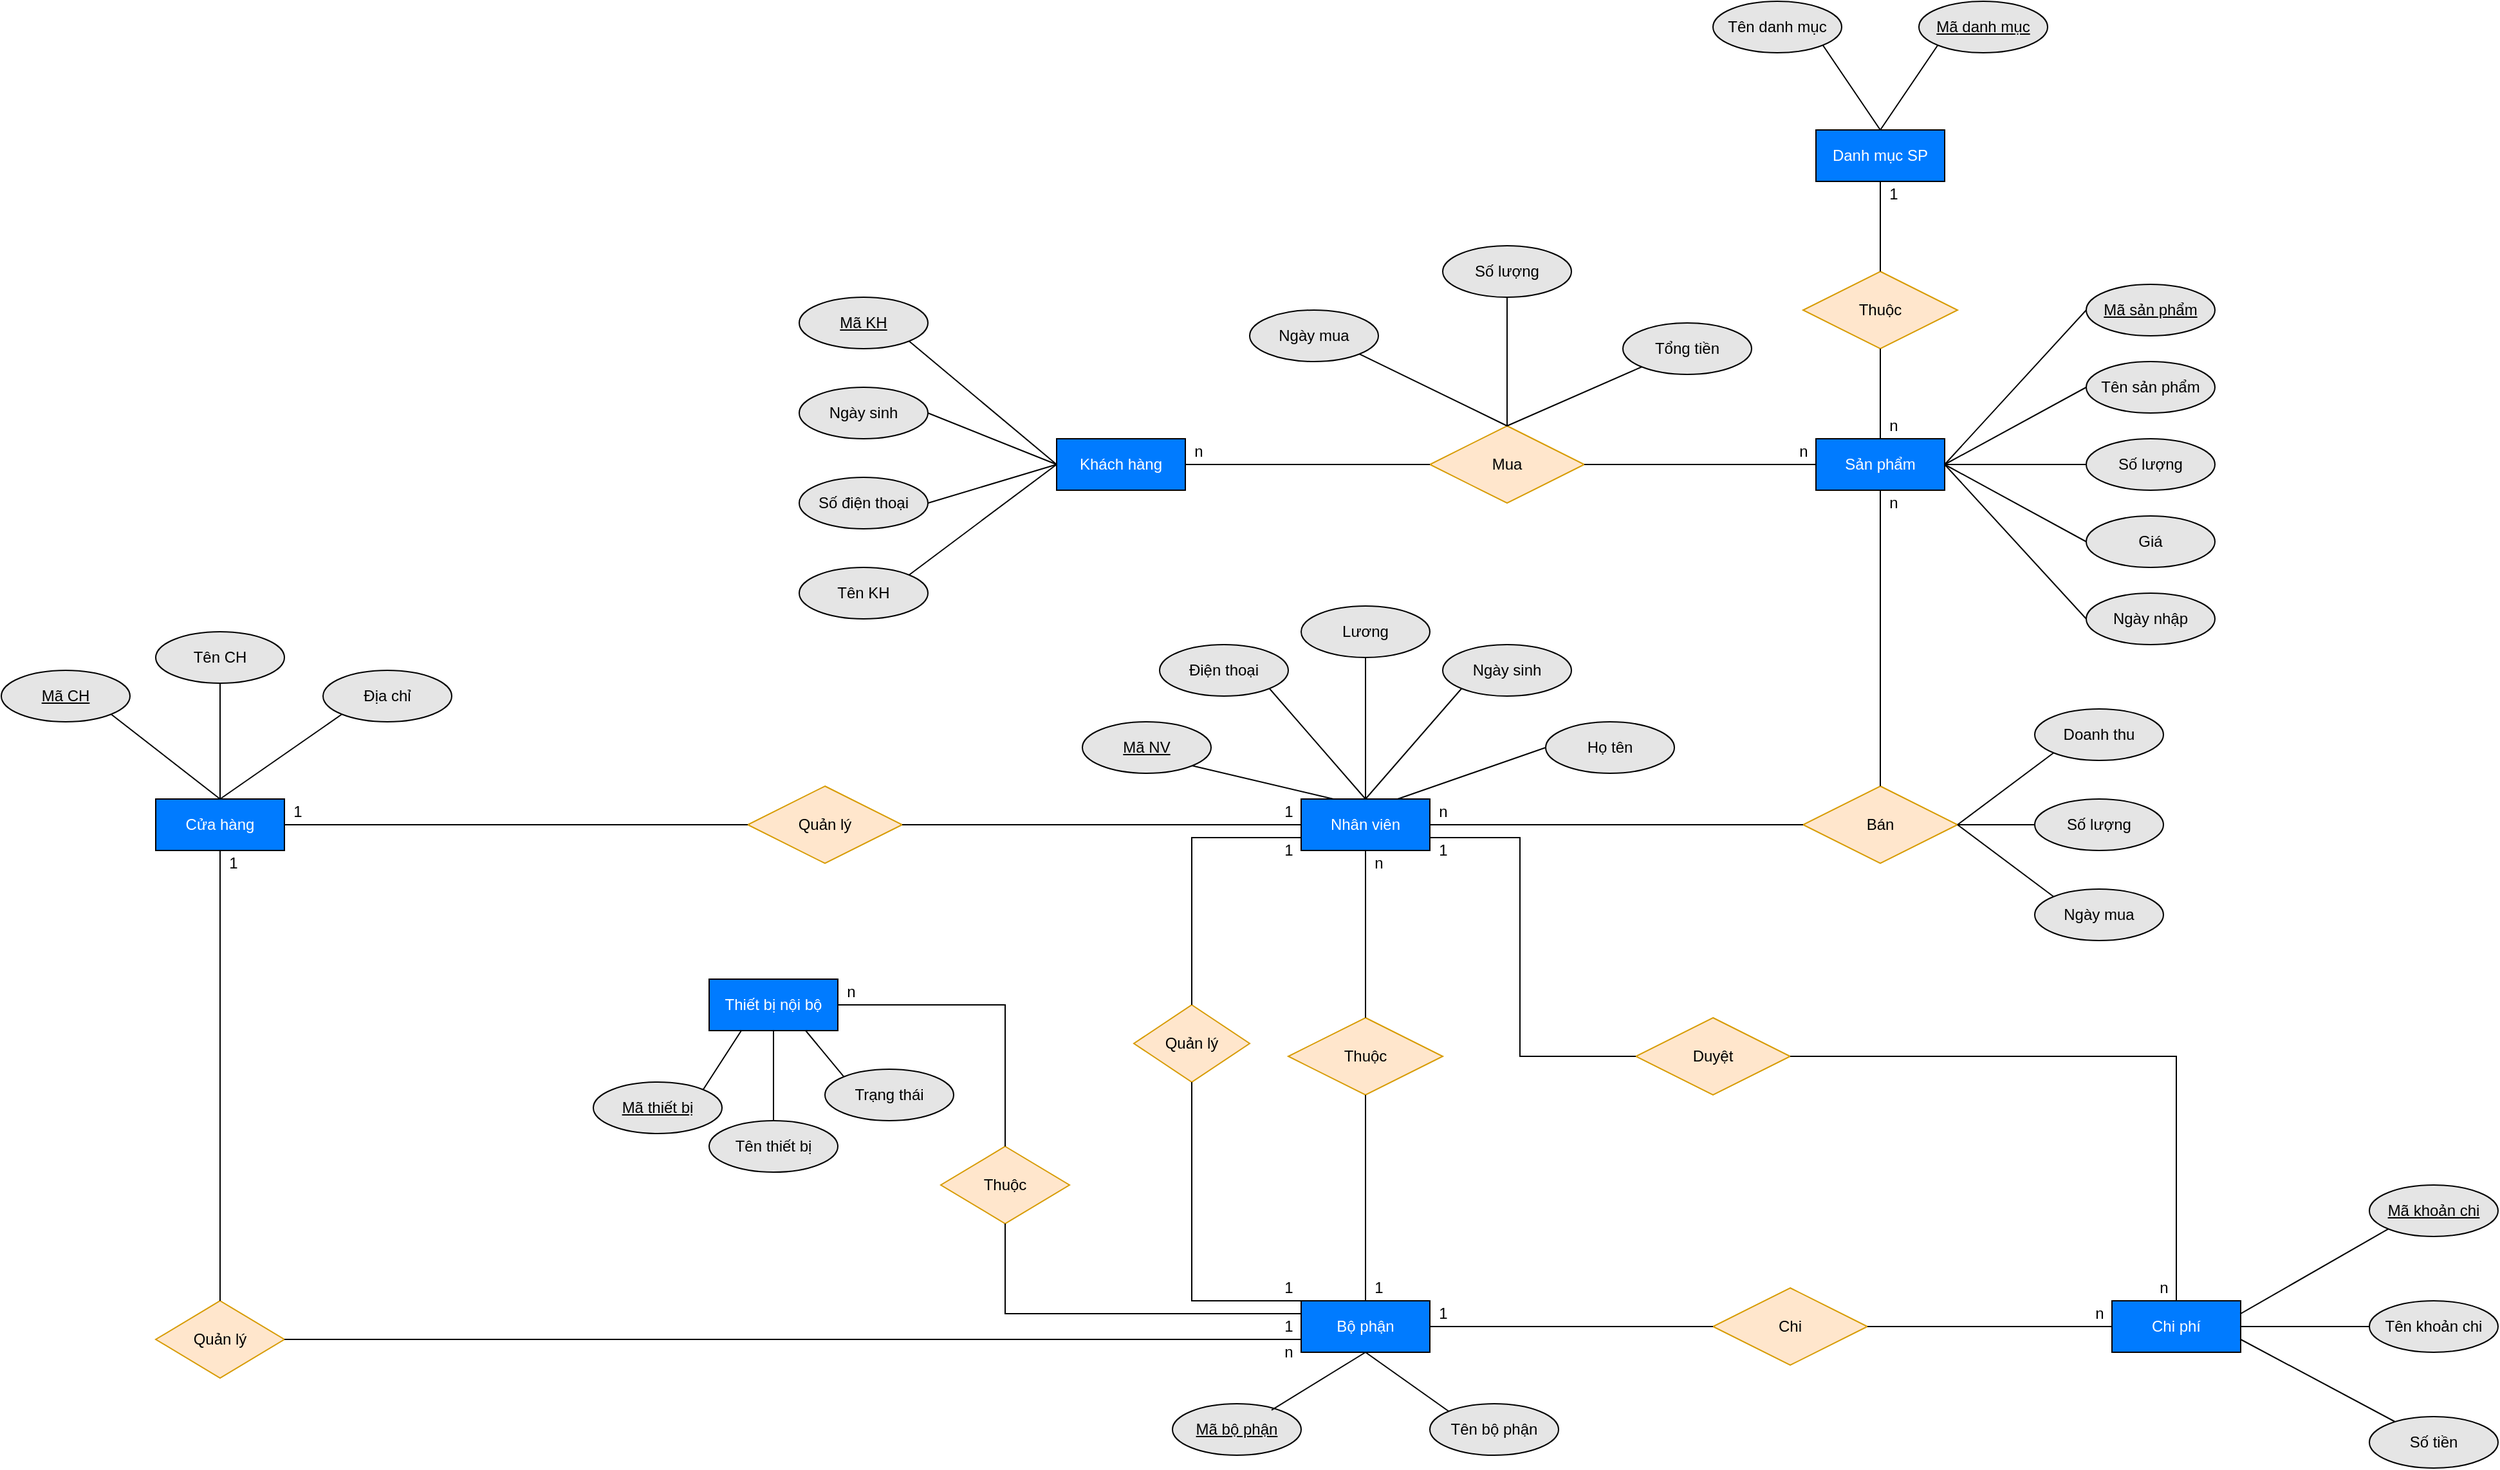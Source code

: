 <mxfile version="15.9.1" type="github">
  <diagram id="UtjhiPHCQkNaoNcG85TJ" name="Page-1">
    <mxGraphModel dx="830" dy="438" grid="1" gridSize="10" guides="1" tooltips="1" connect="1" arrows="1" fold="1" page="1" pageScale="1" pageWidth="3000" pageHeight="3300" math="0" shadow="0">
      <root>
        <mxCell id="0" />
        <mxCell id="1" parent="0" />
        <mxCell id="D02X_YDx3sgQh4wHqPoC-2" value="Cửa hàng" style="whiteSpace=wrap;html=1;align=center;fillColor=#007bff;strokeColor=#000000;fontColor=#FFFFFF;" parent="1" vertex="1">
          <mxGeometry x="180" y="1270" width="100" height="40" as="geometry" />
        </mxCell>
        <mxCell id="D02X_YDx3sgQh4wHqPoC-3" value="Địa chỉ" style="ellipse;whiteSpace=wrap;html=1;align=center;labelBackgroundColor=#;fontColor=#000000;strokeColor=#000000;fillColor=#e5e5e5;" parent="1" vertex="1">
          <mxGeometry x="310" y="1170" width="100" height="40" as="geometry" />
        </mxCell>
        <mxCell id="D02X_YDx3sgQh4wHqPoC-4" value="Quản lý" style="shape=rhombus;perimeter=rhombusPerimeter;whiteSpace=wrap;html=1;align=center;labelBackgroundColor=#;strokeColor=#d79b00;fillColor=#ffe6cc;" parent="1" vertex="1">
          <mxGeometry x="640" y="1260" width="120" height="60" as="geometry" />
        </mxCell>
        <mxCell id="D02X_YDx3sgQh4wHqPoC-5" value="Mã CH" style="ellipse;whiteSpace=wrap;html=1;align=center;fontStyle=4;labelBackgroundColor=#;fontColor=#000000;strokeColor=#000000;fillColor=#e5e5e5;" parent="1" vertex="1">
          <mxGeometry x="60" y="1170" width="100" height="40" as="geometry" />
        </mxCell>
        <mxCell id="D02X_YDx3sgQh4wHqPoC-6" value="Tên CH" style="ellipse;whiteSpace=wrap;html=1;align=center;labelBackgroundColor=#;fontColor=#000000;strokeColor=#000000;fillColor=#e5e5e5;" parent="1" vertex="1">
          <mxGeometry x="180" y="1140" width="100" height="40" as="geometry" />
        </mxCell>
        <mxCell id="D02X_YDx3sgQh4wHqPoC-8" value="Thiết bị nội bộ" style="whiteSpace=wrap;html=1;align=center;fillColor=#007bff;strokeColor=#000000;fontColor=#FFFFFF;" parent="1" vertex="1">
          <mxGeometry x="610" y="1410" width="100" height="40" as="geometry" />
        </mxCell>
        <mxCell id="D02X_YDx3sgQh4wHqPoC-9" value="Tên thiết bị" style="ellipse;whiteSpace=wrap;html=1;align=center;labelBackgroundColor=#;fontColor=#000000;strokeColor=#000000;fillColor=#e5e5e5;" parent="1" vertex="1">
          <mxGeometry x="610" y="1520" width="100" height="40" as="geometry" />
        </mxCell>
        <mxCell id="D02X_YDx3sgQh4wHqPoC-10" value="Trạng thái" style="ellipse;whiteSpace=wrap;html=1;align=center;labelBackgroundColor=#;fontColor=#000000;strokeColor=#000000;fillColor=#e5e5e5;" parent="1" vertex="1">
          <mxGeometry x="700" y="1480" width="100" height="40" as="geometry" />
        </mxCell>
        <mxCell id="D02X_YDx3sgQh4wHqPoC-11" value="Mã thiết bị" style="ellipse;whiteSpace=wrap;html=1;align=center;fontStyle=4;labelBackgroundColor=#;fontColor=#000000;strokeColor=#000000;fillColor=#e5e5e5;" parent="1" vertex="1">
          <mxGeometry x="520" y="1490" width="100" height="40" as="geometry" />
        </mxCell>
        <mxCell id="D02X_YDx3sgQh4wHqPoC-14" value="Bộ phận" style="whiteSpace=wrap;html=1;align=center;fillColor=#007bff;strokeColor=#000000;fontColor=#FFFFFF;" parent="1" vertex="1">
          <mxGeometry x="1070" y="1660" width="100" height="40" as="geometry" />
        </mxCell>
        <mxCell id="D02X_YDx3sgQh4wHqPoC-15" value="Chi" style="shape=rhombus;perimeter=rhombusPerimeter;whiteSpace=wrap;html=1;align=center;labelBackgroundColor=#;strokeColor=#d79b00;fillColor=#ffe6cc;" parent="1" vertex="1">
          <mxGeometry x="1390" y="1650" width="120" height="60" as="geometry" />
        </mxCell>
        <mxCell id="D02X_YDx3sgQh4wHqPoC-16" value="Chi phí" style="whiteSpace=wrap;html=1;align=center;fillColor=#007bff;strokeColor=#000000;fontColor=#FFFFFF;" parent="1" vertex="1">
          <mxGeometry x="1700" y="1660" width="100" height="40" as="geometry" />
        </mxCell>
        <mxCell id="D02X_YDx3sgQh4wHqPoC-17" value="Mã khoản chi" style="ellipse;whiteSpace=wrap;html=1;align=center;fontStyle=4;labelBackgroundColor=#;fontColor=#000000;strokeColor=#000000;fillColor=#e5e5e5;" parent="1" vertex="1">
          <mxGeometry x="1900" y="1570" width="100" height="40" as="geometry" />
        </mxCell>
        <mxCell id="D02X_YDx3sgQh4wHqPoC-18" value="Tên khoản chi" style="ellipse;whiteSpace=wrap;html=1;align=center;labelBackgroundColor=#;fontColor=#000000;strokeColor=#000000;fillColor=#e5e5e5;" parent="1" vertex="1">
          <mxGeometry x="1900" y="1660" width="100" height="40" as="geometry" />
        </mxCell>
        <mxCell id="D02X_YDx3sgQh4wHqPoC-19" value="Số tiền" style="ellipse;whiteSpace=wrap;html=1;align=center;labelBackgroundColor=#;fontColor=#000000;strokeColor=#000000;fillColor=#e5e5e5;" parent="1" vertex="1">
          <mxGeometry x="1900" y="1750" width="100" height="40" as="geometry" />
        </mxCell>
        <mxCell id="D02X_YDx3sgQh4wHqPoC-20" value="Nhân viên" style="whiteSpace=wrap;html=1;align=center;fillColor=#007bff;strokeColor=#000000;fontColor=#FFFFFF;" parent="1" vertex="1">
          <mxGeometry x="1070" y="1270" width="100" height="40" as="geometry" />
        </mxCell>
        <mxCell id="D02X_YDx3sgQh4wHqPoC-21" value="Sản phẩm" style="whiteSpace=wrap;html=1;align=center;fillColor=#007bff;strokeColor=#000000;fontColor=#FFFFFF;" parent="1" vertex="1">
          <mxGeometry x="1470" y="990" width="100" height="40" as="geometry" />
        </mxCell>
        <mxCell id="D02X_YDx3sgQh4wHqPoC-22" value="Bán&lt;span style=&quot;color: rgba(0 , 0 , 0 , 0) ; font-family: monospace ; font-size: 0px&quot;&gt;%3CmxGraphModel%3E%3Croot%3E%3CmxCell%20id%3D%220%22%2F%3E%3CmxCell%20id%3D%221%22%20parent%3D%220%22%2F%3E%3CmxCell%20id%3D%222%22%20value%3D%22Qu%E1%BA%A3n%20l%C3%BD%22%20style%3D%22shape%3Drhombus%3Bperimeter%3DrhombusPerimeter%3BwhiteSpace%3Dwrap%3Bhtml%3D1%3Balign%3Dcenter%3BlabelBackgroundColor%3D%23%3BstrokeColor%3D%23d79b00%3BfillColor%3D%23ffe6cc%3B%22%20vertex%3D%221%22%20parent%3D%221%22%3E%3CmxGeometry%20x%3D%22470%22%20y%3D%221260%22%20width%3D%22120%22%20height%3D%2260%22%20as%3D%22geometry%22%2F%3E%3C%2FmxCell%3E%3C%2Froot%3E%3C%2FmxGraphModel%3E&lt;/span&gt;&lt;span style=&quot;color: rgba(0 , 0 , 0 , 0) ; font-family: monospace ; font-size: 0px&quot;&gt;%3CmxGraphModel%3E%3Croot%3E%3CmxCell%20id%3D%220%22%2F%3E%3CmxCell%20id%3D%221%22%20parent%3D%220%22%2F%3E%3CmxCell%20id%3D%222%22%20value%3D%22Qu%E1%BA%A3n%20l%C3%BD%22%20style%3D%22shape%3Drhombus%3Bperimeter%3DrhombusPerimeter%3BwhiteSpace%3Dwrap%3Bhtml%3D1%3Balign%3Dcenter%3BlabelBackgroundColor%3D%23%3BstrokeColor%3D%23d79b00%3BfillColor%3D%23ffe6cc%3B%22%20vertex%3D%221%22%20parent%3D%221%22%3E%3CmxGeometry%20x%3D%22470%22%20y%3D%221260%22%20width%3D%22120%22%20height%3D%2260%22%20as%3D%22geometry%22%2F%3E%3C%2FmxCell%3E%3C%2Froot%3E%3C%2FmxGraphModel%3E&lt;/span&gt;" style="shape=rhombus;perimeter=rhombusPerimeter;whiteSpace=wrap;html=1;align=center;labelBackgroundColor=#;strokeColor=#d79b00;fillColor=#ffe6cc;" parent="1" vertex="1">
          <mxGeometry x="1460" y="1260" width="120" height="60" as="geometry" />
        </mxCell>
        <mxCell id="D02X_YDx3sgQh4wHqPoC-23" value="Thuộc" style="shape=rhombus;perimeter=rhombusPerimeter;whiteSpace=wrap;html=1;align=center;labelBackgroundColor=#;strokeColor=#d79b00;fillColor=#ffe6cc;" parent="1" vertex="1">
          <mxGeometry x="1460" y="860" width="120" height="60" as="geometry" />
        </mxCell>
        <mxCell id="D02X_YDx3sgQh4wHqPoC-24" value="Danh mục SP" style="whiteSpace=wrap;html=1;align=center;fillColor=#007bff;strokeColor=#000000;fontColor=#FFFFFF;" parent="1" vertex="1">
          <mxGeometry x="1470" y="750" width="100" height="40" as="geometry" />
        </mxCell>
        <mxCell id="D02X_YDx3sgQh4wHqPoC-25" value="Mua" style="shape=rhombus;perimeter=rhombusPerimeter;whiteSpace=wrap;html=1;align=center;labelBackgroundColor=#;strokeColor=#d79b00;fillColor=#ffe6cc;" parent="1" vertex="1">
          <mxGeometry x="1170" y="980" width="120" height="60" as="geometry" />
        </mxCell>
        <mxCell id="D02X_YDx3sgQh4wHqPoC-26" value="Khách hàng" style="whiteSpace=wrap;html=1;align=center;fillColor=#007bff;strokeColor=#000000;fontColor=#FFFFFF;" parent="1" vertex="1">
          <mxGeometry x="880" y="990" width="100" height="40" as="geometry" />
        </mxCell>
        <mxCell id="D02X_YDx3sgQh4wHqPoC-28" value="Mã danh mục" style="ellipse;whiteSpace=wrap;html=1;align=center;fontStyle=4;labelBackgroundColor=#;fontColor=#000000;strokeColor=#000000;fillColor=#e5e5e5;" parent="1" vertex="1">
          <mxGeometry x="1550" y="650" width="100" height="40" as="geometry" />
        </mxCell>
        <mxCell id="D02X_YDx3sgQh4wHqPoC-29" value="Tên danh mục" style="ellipse;whiteSpace=wrap;html=1;align=center;labelBackgroundColor=#;fontColor=#000000;strokeColor=#000000;fillColor=#e5e5e5;" parent="1" vertex="1">
          <mxGeometry x="1390" y="650" width="100" height="40" as="geometry" />
        </mxCell>
        <mxCell id="D02X_YDx3sgQh4wHqPoC-30" value="Ngày mua" style="ellipse;whiteSpace=wrap;html=1;align=center;labelBackgroundColor=#;fontColor=#000000;strokeColor=#000000;fillColor=#e5e5e5;" parent="1" vertex="1">
          <mxGeometry x="1030" y="890" width="100" height="40" as="geometry" />
        </mxCell>
        <mxCell id="D02X_YDx3sgQh4wHqPoC-31" value="Tổng tiền" style="ellipse;whiteSpace=wrap;html=1;align=center;labelBackgroundColor=#;fontColor=#000000;strokeColor=#000000;fillColor=#e5e5e5;" parent="1" vertex="1">
          <mxGeometry x="1320" y="900" width="100" height="40" as="geometry" />
        </mxCell>
        <mxCell id="D02X_YDx3sgQh4wHqPoC-33" value="Số lượng" style="ellipse;whiteSpace=wrap;html=1;align=center;labelBackgroundColor=#;fontColor=#000000;strokeColor=#000000;fillColor=#e5e5e5;" parent="1" vertex="1">
          <mxGeometry x="1180" y="840" width="100" height="40" as="geometry" />
        </mxCell>
        <mxCell id="D02X_YDx3sgQh4wHqPoC-34" value="Ngày mua" style="ellipse;whiteSpace=wrap;html=1;align=center;labelBackgroundColor=#;fontColor=#000000;strokeColor=#000000;fillColor=#e5e5e5;" parent="1" vertex="1">
          <mxGeometry x="1640" y="1340" width="100" height="40" as="geometry" />
        </mxCell>
        <mxCell id="D02X_YDx3sgQh4wHqPoC-35" value="Số lượng" style="ellipse;whiteSpace=wrap;html=1;align=center;labelBackgroundColor=#;fontColor=#000000;strokeColor=#000000;fillColor=#e5e5e5;" parent="1" vertex="1">
          <mxGeometry x="1640" y="1270" width="100" height="40" as="geometry" />
        </mxCell>
        <mxCell id="D02X_YDx3sgQh4wHqPoC-36" value="Doanh thu" style="ellipse;whiteSpace=wrap;html=1;align=center;labelBackgroundColor=#;fontColor=#000000;strokeColor=#000000;fillColor=#e5e5e5;" parent="1" vertex="1">
          <mxGeometry x="1640" y="1200" width="100" height="40" as="geometry" />
        </mxCell>
        <mxCell id="D02X_YDx3sgQh4wHqPoC-37" value="Mã NV" style="ellipse;whiteSpace=wrap;html=1;align=center;fontStyle=4;labelBackgroundColor=#;fontColor=#000000;strokeColor=#000000;fillColor=#e5e5e5;" parent="1" vertex="1">
          <mxGeometry x="900" y="1210" width="100" height="40" as="geometry" />
        </mxCell>
        <mxCell id="D02X_YDx3sgQh4wHqPoC-38" value="Họ tên" style="ellipse;whiteSpace=wrap;html=1;align=center;labelBackgroundColor=#;fontColor=#000000;strokeColor=#000000;fillColor=#e5e5e5;" parent="1" vertex="1">
          <mxGeometry x="1260" y="1210" width="100" height="40" as="geometry" />
        </mxCell>
        <mxCell id="D02X_YDx3sgQh4wHqPoC-39" value="Điện thoại" style="ellipse;whiteSpace=wrap;html=1;align=center;labelBackgroundColor=#;fontColor=#000000;strokeColor=#000000;fillColor=#e5e5e5;" parent="1" vertex="1">
          <mxGeometry x="960" y="1150" width="100" height="40" as="geometry" />
        </mxCell>
        <mxCell id="D02X_YDx3sgQh4wHqPoC-40" value="Ngày sinh" style="ellipse;whiteSpace=wrap;html=1;align=center;labelBackgroundColor=#;fontColor=#000000;strokeColor=#000000;fillColor=#e5e5e5;" parent="1" vertex="1">
          <mxGeometry x="1180" y="1150" width="100" height="40" as="geometry" />
        </mxCell>
        <mxCell id="D02X_YDx3sgQh4wHqPoC-41" value="Lương" style="ellipse;whiteSpace=wrap;html=1;align=center;labelBackgroundColor=#;fontColor=#000000;strokeColor=#000000;fillColor=#e5e5e5;" parent="1" vertex="1">
          <mxGeometry x="1070" y="1120" width="100" height="40" as="geometry" />
        </mxCell>
        <mxCell id="D02X_YDx3sgQh4wHqPoC-42" value="Mã KH" style="ellipse;whiteSpace=wrap;html=1;align=center;fontStyle=4;labelBackgroundColor=#;fontColor=#000000;strokeColor=#000000;fillColor=#e5e5e5;" parent="1" vertex="1">
          <mxGeometry x="680" y="880" width="100" height="40" as="geometry" />
        </mxCell>
        <mxCell id="D02X_YDx3sgQh4wHqPoC-43" value="Ngày sinh" style="ellipse;whiteSpace=wrap;html=1;align=center;labelBackgroundColor=#;fontColor=#000000;strokeColor=#000000;fillColor=#e5e5e5;" parent="1" vertex="1">
          <mxGeometry x="680" y="950" width="100" height="40" as="geometry" />
        </mxCell>
        <mxCell id="D02X_YDx3sgQh4wHqPoC-44" value="Số điện thoại" style="ellipse;whiteSpace=wrap;html=1;align=center;labelBackgroundColor=#;fontColor=#000000;strokeColor=#000000;fillColor=#e5e5e5;" parent="1" vertex="1">
          <mxGeometry x="680" y="1020" width="100" height="40" as="geometry" />
        </mxCell>
        <mxCell id="D02X_YDx3sgQh4wHqPoC-45" value="Tên KH" style="ellipse;whiteSpace=wrap;html=1;align=center;labelBackgroundColor=#;fontColor=#000000;strokeColor=#000000;fillColor=#e5e5e5;" parent="1" vertex="1">
          <mxGeometry x="680" y="1090" width="100" height="40" as="geometry" />
        </mxCell>
        <mxCell id="D02X_YDx3sgQh4wHqPoC-46" value="Tên bộ phận" style="ellipse;whiteSpace=wrap;html=1;align=center;labelBackgroundColor=#;fontColor=#000000;strokeColor=#000000;fillColor=#e5e5e5;" parent="1" vertex="1">
          <mxGeometry x="1170" y="1740" width="100" height="40" as="geometry" />
        </mxCell>
        <mxCell id="D02X_YDx3sgQh4wHqPoC-47" value="Mã bộ phận" style="ellipse;whiteSpace=wrap;html=1;align=center;fontStyle=4;labelBackgroundColor=#;fontColor=#000000;strokeColor=#000000;fillColor=#e5e5e5;" parent="1" vertex="1">
          <mxGeometry x="970" y="1740" width="100" height="40" as="geometry" />
        </mxCell>
        <mxCell id="0jfMnuuwv_ADZiA-GJic-1" value="" style="endArrow=none;html=1;rounded=0;entryX=0.5;entryY=0;entryDx=0;entryDy=0;exitX=1;exitY=1;exitDx=0;exitDy=0;" parent="1" source="D02X_YDx3sgQh4wHqPoC-5" target="D02X_YDx3sgQh4wHqPoC-2" edge="1">
          <mxGeometry width="50" height="50" relative="1" as="geometry">
            <mxPoint x="40" y="1400" as="sourcePoint" />
            <mxPoint x="90" y="1350" as="targetPoint" />
          </mxGeometry>
        </mxCell>
        <mxCell id="0jfMnuuwv_ADZiA-GJic-2" value="" style="endArrow=none;html=1;rounded=0;entryX=0.5;entryY=0;entryDx=0;entryDy=0;exitX=0.5;exitY=1;exitDx=0;exitDy=0;" parent="1" source="D02X_YDx3sgQh4wHqPoC-6" target="D02X_YDx3sgQh4wHqPoC-2" edge="1">
          <mxGeometry width="50" height="50" relative="1" as="geometry">
            <mxPoint x="125.355" y="1204.142" as="sourcePoint" />
            <mxPoint x="215" y="1280" as="targetPoint" />
          </mxGeometry>
        </mxCell>
        <mxCell id="0jfMnuuwv_ADZiA-GJic-3" value="" style="endArrow=none;html=1;rounded=0;entryX=0.5;entryY=0;entryDx=0;entryDy=0;exitX=0;exitY=1;exitDx=0;exitDy=0;" parent="1" source="D02X_YDx3sgQh4wHqPoC-3" target="D02X_YDx3sgQh4wHqPoC-2" edge="1">
          <mxGeometry width="50" height="50" relative="1" as="geometry">
            <mxPoint x="135.355" y="1214.142" as="sourcePoint" />
            <mxPoint x="225" y="1290" as="targetPoint" />
          </mxGeometry>
        </mxCell>
        <mxCell id="0jfMnuuwv_ADZiA-GJic-6" value="" style="endArrow=none;html=1;rounded=0;entryX=0.25;entryY=1;entryDx=0;entryDy=0;exitX=1;exitY=0;exitDx=0;exitDy=0;" parent="1" source="D02X_YDx3sgQh4wHqPoC-11" target="D02X_YDx3sgQh4wHqPoC-8" edge="1">
          <mxGeometry width="50" height="50" relative="1" as="geometry">
            <mxPoint x="660" y="1970" as="sourcePoint" />
            <mxPoint x="710" y="1920" as="targetPoint" />
          </mxGeometry>
        </mxCell>
        <mxCell id="0jfMnuuwv_ADZiA-GJic-7" value="" style="endArrow=none;html=1;rounded=0;entryX=0.5;entryY=1;entryDx=0;entryDy=0;exitX=0.5;exitY=0;exitDx=0;exitDy=0;" parent="1" source="D02X_YDx3sgQh4wHqPoC-9" target="D02X_YDx3sgQh4wHqPoC-8" edge="1">
          <mxGeometry width="50" height="50" relative="1" as="geometry">
            <mxPoint x="650" y="2000" as="sourcePoint" />
            <mxPoint x="805" y="1890" as="targetPoint" />
          </mxGeometry>
        </mxCell>
        <mxCell id="0jfMnuuwv_ADZiA-GJic-8" value="" style="endArrow=none;html=1;rounded=0;entryX=0.75;entryY=1;entryDx=0;entryDy=0;exitX=0;exitY=0;exitDx=0;exitDy=0;" parent="1" source="D02X_YDx3sgQh4wHqPoC-10" target="D02X_YDx3sgQh4wHqPoC-8" edge="1">
          <mxGeometry width="50" height="50" relative="1" as="geometry">
            <mxPoint x="830" y="2020" as="sourcePoint" />
            <mxPoint x="830" y="1890" as="targetPoint" />
          </mxGeometry>
        </mxCell>
        <mxCell id="0jfMnuuwv_ADZiA-GJic-18" value="" style="endArrow=none;html=1;rounded=0;exitX=0;exitY=0.5;exitDx=0;exitDy=0;entryX=1;entryY=0.5;entryDx=0;entryDy=0;" parent="1" source="D02X_YDx3sgQh4wHqPoC-15" target="D02X_YDx3sgQh4wHqPoC-14" edge="1">
          <mxGeometry width="50" height="50" relative="1" as="geometry">
            <mxPoint x="920" y="1690" as="sourcePoint" />
            <mxPoint x="1080" y="1690" as="targetPoint" />
          </mxGeometry>
        </mxCell>
        <mxCell id="0jfMnuuwv_ADZiA-GJic-19" value="" style="endArrow=none;html=1;rounded=0;entryX=1;entryY=0.5;entryDx=0;entryDy=0;" parent="1" source="D02X_YDx3sgQh4wHqPoC-16" target="D02X_YDx3sgQh4wHqPoC-15" edge="1">
          <mxGeometry width="50" height="50" relative="1" as="geometry">
            <mxPoint x="1400" y="1690" as="sourcePoint" />
            <mxPoint x="1180" y="1690" as="targetPoint" />
          </mxGeometry>
        </mxCell>
        <mxCell id="0jfMnuuwv_ADZiA-GJic-20" value="" style="endArrow=none;html=1;rounded=0;exitX=0.77;exitY=0.124;exitDx=0;exitDy=0;entryX=0.5;entryY=1;entryDx=0;entryDy=0;exitPerimeter=0;" parent="1" source="D02X_YDx3sgQh4wHqPoC-47" target="D02X_YDx3sgQh4wHqPoC-14" edge="1">
          <mxGeometry width="50" height="50" relative="1" as="geometry">
            <mxPoint x="1400" y="1690" as="sourcePoint" />
            <mxPoint x="1180" y="1690" as="targetPoint" />
          </mxGeometry>
        </mxCell>
        <mxCell id="0jfMnuuwv_ADZiA-GJic-21" value="" style="endArrow=none;html=1;rounded=0;exitX=0;exitY=0;exitDx=0;exitDy=0;entryX=0.5;entryY=1;entryDx=0;entryDy=0;" parent="1" source="D02X_YDx3sgQh4wHqPoC-46" target="D02X_YDx3sgQh4wHqPoC-14" edge="1">
          <mxGeometry width="50" height="50" relative="1" as="geometry">
            <mxPoint x="1067" y="1774.96" as="sourcePoint" />
            <mxPoint x="1105" y="1710" as="targetPoint" />
          </mxGeometry>
        </mxCell>
        <mxCell id="0jfMnuuwv_ADZiA-GJic-22" value="" style="endArrow=none;html=1;rounded=0;entryX=1;entryY=0.5;entryDx=0;entryDy=0;exitX=0;exitY=0.5;exitDx=0;exitDy=0;" parent="1" source="D02X_YDx3sgQh4wHqPoC-18" target="D02X_YDx3sgQh4wHqPoC-16" edge="1">
          <mxGeometry width="50" height="50" relative="1" as="geometry">
            <mxPoint x="1810" y="1780" as="sourcePoint" />
            <mxPoint x="1860" y="1730" as="targetPoint" />
          </mxGeometry>
        </mxCell>
        <mxCell id="0jfMnuuwv_ADZiA-GJic-23" value="" style="endArrow=none;html=1;rounded=0;exitX=1;exitY=0.75;exitDx=0;exitDy=0;" parent="1" source="D02X_YDx3sgQh4wHqPoC-16" target="D02X_YDx3sgQh4wHqPoC-19" edge="1">
          <mxGeometry width="50" height="50" relative="1" as="geometry">
            <mxPoint x="1820" y="1790" as="sourcePoint" />
            <mxPoint x="1870" y="1740" as="targetPoint" />
          </mxGeometry>
        </mxCell>
        <mxCell id="0jfMnuuwv_ADZiA-GJic-24" value="" style="endArrow=none;html=1;rounded=0;exitX=1;exitY=0.25;exitDx=0;exitDy=0;entryX=0;entryY=1;entryDx=0;entryDy=0;" parent="1" source="D02X_YDx3sgQh4wHqPoC-16" target="D02X_YDx3sgQh4wHqPoC-17" edge="1">
          <mxGeometry width="50" height="50" relative="1" as="geometry">
            <mxPoint x="1830" y="1800" as="sourcePoint" />
            <mxPoint x="1880" y="1750" as="targetPoint" />
          </mxGeometry>
        </mxCell>
        <mxCell id="0jfMnuuwv_ADZiA-GJic-25" value="" style="endArrow=none;html=1;rounded=0;entryX=1;entryY=0.5;entryDx=0;entryDy=0;exitX=0;exitY=0.5;exitDx=0;exitDy=0;" parent="1" source="D02X_YDx3sgQh4wHqPoC-4" target="D02X_YDx3sgQh4wHqPoC-2" edge="1">
          <mxGeometry width="50" height="50" relative="1" as="geometry">
            <mxPoint x="324.854" y="1204.226" as="sourcePoint" />
            <mxPoint x="265" y="1280" as="targetPoint" />
          </mxGeometry>
        </mxCell>
        <mxCell id="0jfMnuuwv_ADZiA-GJic-26" value="" style="endArrow=none;html=1;rounded=0;exitX=1;exitY=0.5;exitDx=0;exitDy=0;" parent="1" source="D02X_YDx3sgQh4wHqPoC-4" target="D02X_YDx3sgQh4wHqPoC-20" edge="1">
          <mxGeometry width="50" height="50" relative="1" as="geometry">
            <mxPoint x="650" y="1300" as="sourcePoint" />
            <mxPoint x="290" y="1300" as="targetPoint" />
          </mxGeometry>
        </mxCell>
        <mxCell id="0jfMnuuwv_ADZiA-GJic-27" value="" style="endArrow=none;html=1;rounded=0;exitX=0;exitY=0.5;exitDx=0;exitDy=0;entryX=1;entryY=0.5;entryDx=0;entryDy=0;" parent="1" source="D02X_YDx3sgQh4wHqPoC-22" target="D02X_YDx3sgQh4wHqPoC-20" edge="1">
          <mxGeometry width="50" height="50" relative="1" as="geometry">
            <mxPoint x="770" y="1300" as="sourcePoint" />
            <mxPoint x="1080" y="1300" as="targetPoint" />
          </mxGeometry>
        </mxCell>
        <mxCell id="0jfMnuuwv_ADZiA-GJic-28" value="" style="endArrow=none;html=1;rounded=0;exitX=0.5;exitY=1;exitDx=0;exitDy=0;entryX=0.5;entryY=0;entryDx=0;entryDy=0;" parent="1" source="D02X_YDx3sgQh4wHqPoC-21" target="D02X_YDx3sgQh4wHqPoC-22" edge="1">
          <mxGeometry width="50" height="50" relative="1" as="geometry">
            <mxPoint x="1470" y="1300" as="sourcePoint" />
            <mxPoint x="1180" y="1300" as="targetPoint" />
          </mxGeometry>
        </mxCell>
        <mxCell id="0jfMnuuwv_ADZiA-GJic-32" value="" style="endArrow=none;html=1;rounded=0;entryX=1;entryY=1;entryDx=0;entryDy=0;exitX=0.5;exitY=0;exitDx=0;exitDy=0;" parent="1" source="D02X_YDx3sgQh4wHqPoC-25" target="D02X_YDx3sgQh4wHqPoC-30" edge="1">
          <mxGeometry width="50" height="50" relative="1" as="geometry">
            <mxPoint x="1070" y="1030" as="sourcePoint" />
            <mxPoint x="1120" y="980" as="targetPoint" />
          </mxGeometry>
        </mxCell>
        <mxCell id="0jfMnuuwv_ADZiA-GJic-33" value="" style="endArrow=none;html=1;rounded=0;entryX=0.5;entryY=1;entryDx=0;entryDy=0;exitX=0.5;exitY=0;exitDx=0;exitDy=0;" parent="1" source="D02X_YDx3sgQh4wHqPoC-25" target="D02X_YDx3sgQh4wHqPoC-33" edge="1">
          <mxGeometry width="50" height="50" relative="1" as="geometry">
            <mxPoint x="1230" y="970" as="sourcePoint" />
            <mxPoint x="1125.146" y="934.226" as="targetPoint" />
          </mxGeometry>
        </mxCell>
        <mxCell id="0jfMnuuwv_ADZiA-GJic-34" value="" style="endArrow=none;html=1;rounded=0;entryX=0;entryY=1;entryDx=0;entryDy=0;exitX=0.5;exitY=0;exitDx=0;exitDy=0;" parent="1" source="D02X_YDx3sgQh4wHqPoC-25" target="D02X_YDx3sgQh4wHqPoC-31" edge="1">
          <mxGeometry width="50" height="50" relative="1" as="geometry">
            <mxPoint x="1240" y="990.0" as="sourcePoint" />
            <mxPoint x="1250" y="870.0" as="targetPoint" />
          </mxGeometry>
        </mxCell>
        <mxCell id="0jfMnuuwv_ADZiA-GJic-35" value="" style="endArrow=none;html=1;rounded=0;entryX=1;entryY=1;entryDx=0;entryDy=0;exitX=0.5;exitY=0;exitDx=0;exitDy=0;" parent="1" source="D02X_YDx3sgQh4wHqPoC-20" target="D02X_YDx3sgQh4wHqPoC-39" edge="1">
          <mxGeometry width="50" height="50" relative="1" as="geometry">
            <mxPoint x="1240" y="990.0" as="sourcePoint" />
            <mxPoint x="1240" y="890.0" as="targetPoint" />
          </mxGeometry>
        </mxCell>
        <mxCell id="0jfMnuuwv_ADZiA-GJic-36" value="" style="endArrow=none;html=1;rounded=0;entryX=0.5;entryY=1;entryDx=0;entryDy=0;exitX=0.5;exitY=0;exitDx=0;exitDy=0;" parent="1" source="D02X_YDx3sgQh4wHqPoC-20" target="D02X_YDx3sgQh4wHqPoC-41" edge="1">
          <mxGeometry width="50" height="50" relative="1" as="geometry">
            <mxPoint x="1120" y="1260" as="sourcePoint" />
            <mxPoint x="1085.146" y="1184.226" as="targetPoint" />
          </mxGeometry>
        </mxCell>
        <mxCell id="0jfMnuuwv_ADZiA-GJic-37" value="" style="endArrow=none;html=1;rounded=0;entryX=0;entryY=1;entryDx=0;entryDy=0;exitX=0.5;exitY=0;exitDx=0;exitDy=0;" parent="1" source="D02X_YDx3sgQh4wHqPoC-20" target="D02X_YDx3sgQh4wHqPoC-40" edge="1">
          <mxGeometry width="50" height="50" relative="1" as="geometry">
            <mxPoint x="1130" y="1280" as="sourcePoint" />
            <mxPoint x="1160" y="1180" as="targetPoint" />
          </mxGeometry>
        </mxCell>
        <mxCell id="0jfMnuuwv_ADZiA-GJic-38" value="" style="endArrow=none;html=1;rounded=0;entryX=0;entryY=0.5;entryDx=0;entryDy=0;exitX=0.75;exitY=0;exitDx=0;exitDy=0;" parent="1" source="D02X_YDx3sgQh4wHqPoC-20" target="D02X_YDx3sgQh4wHqPoC-38" edge="1">
          <mxGeometry width="50" height="50" relative="1" as="geometry">
            <mxPoint x="1130" y="1280" as="sourcePoint" />
            <mxPoint x="1234.854" y="1204.226" as="targetPoint" />
          </mxGeometry>
        </mxCell>
        <mxCell id="0jfMnuuwv_ADZiA-GJic-39" value="" style="endArrow=none;html=1;rounded=0;entryX=1;entryY=1;entryDx=0;entryDy=0;exitX=0.25;exitY=0;exitDx=0;exitDy=0;" parent="1" source="D02X_YDx3sgQh4wHqPoC-20" target="D02X_YDx3sgQh4wHqPoC-37" edge="1">
          <mxGeometry width="50" height="50" relative="1" as="geometry">
            <mxPoint x="1155" y="1280" as="sourcePoint" />
            <mxPoint x="1270" y="1240" as="targetPoint" />
          </mxGeometry>
        </mxCell>
        <mxCell id="0jfMnuuwv_ADZiA-GJic-40" value="" style="endArrow=none;html=1;rounded=0;entryX=1;entryY=0.5;entryDx=0;entryDy=0;exitX=0;exitY=0.5;exitDx=0;exitDy=0;" parent="1" source="D02X_YDx3sgQh4wHqPoC-25" target="D02X_YDx3sgQh4wHqPoC-26" edge="1">
          <mxGeometry width="50" height="50" relative="1" as="geometry">
            <mxPoint x="1240" y="990.0" as="sourcePoint" />
            <mxPoint x="1125.146" y="934.226" as="targetPoint" />
          </mxGeometry>
        </mxCell>
        <mxCell id="0jfMnuuwv_ADZiA-GJic-41" value="" style="endArrow=none;html=1;rounded=0;entryX=0;entryY=0.5;entryDx=0;entryDy=0;exitX=1;exitY=0.5;exitDx=0;exitDy=0;" parent="1" source="D02X_YDx3sgQh4wHqPoC-25" target="D02X_YDx3sgQh4wHqPoC-21" edge="1">
          <mxGeometry width="50" height="50" relative="1" as="geometry">
            <mxPoint x="1180" y="1020.0" as="sourcePoint" />
            <mxPoint x="990" y="1020.0" as="targetPoint" />
          </mxGeometry>
        </mxCell>
        <mxCell id="0jfMnuuwv_ADZiA-GJic-42" value="" style="endArrow=none;html=1;rounded=0;entryX=0.5;entryY=0;entryDx=0;entryDy=0;exitX=0.5;exitY=1;exitDx=0;exitDy=0;" parent="1" source="D02X_YDx3sgQh4wHqPoC-23" target="D02X_YDx3sgQh4wHqPoC-21" edge="1">
          <mxGeometry width="50" height="50" relative="1" as="geometry">
            <mxPoint x="1300" y="1020.0" as="sourcePoint" />
            <mxPoint x="1480" y="1020.0" as="targetPoint" />
          </mxGeometry>
        </mxCell>
        <mxCell id="0jfMnuuwv_ADZiA-GJic-43" value="" style="endArrow=none;html=1;rounded=0;entryX=0.5;entryY=1;entryDx=0;entryDy=0;exitX=0.5;exitY=0;exitDx=0;exitDy=0;" parent="1" source="D02X_YDx3sgQh4wHqPoC-23" target="D02X_YDx3sgQh4wHqPoC-24" edge="1">
          <mxGeometry width="50" height="50" relative="1" as="geometry">
            <mxPoint x="1530" y="930.0" as="sourcePoint" />
            <mxPoint x="1530" y="1000.0" as="targetPoint" />
          </mxGeometry>
        </mxCell>
        <mxCell id="0jfMnuuwv_ADZiA-GJic-45" value="" style="endArrow=none;html=1;rounded=0;entryX=0.5;entryY=0;entryDx=0;entryDy=0;exitX=1;exitY=1;exitDx=0;exitDy=0;" parent="1" source="D02X_YDx3sgQh4wHqPoC-29" target="D02X_YDx3sgQh4wHqPoC-24" edge="1">
          <mxGeometry width="50" height="50" relative="1" as="geometry">
            <mxPoint x="1530" y="870.0" as="sourcePoint" />
            <mxPoint x="1530" y="800.0" as="targetPoint" />
          </mxGeometry>
        </mxCell>
        <mxCell id="0jfMnuuwv_ADZiA-GJic-46" value="" style="endArrow=none;html=1;rounded=0;exitX=0;exitY=1;exitDx=0;exitDy=0;entryX=0.5;entryY=0;entryDx=0;entryDy=0;" parent="1" source="D02X_YDx3sgQh4wHqPoC-28" target="D02X_YDx3sgQh4wHqPoC-24" edge="1">
          <mxGeometry width="50" height="50" relative="1" as="geometry">
            <mxPoint x="1425.146" y="654.226" as="sourcePoint" />
            <mxPoint x="1510" y="740" as="targetPoint" />
          </mxGeometry>
        </mxCell>
        <mxCell id="0jfMnuuwv_ADZiA-GJic-47" value="" style="endArrow=none;html=1;rounded=0;entryX=0;entryY=0.5;entryDx=0;entryDy=0;exitX=1;exitY=1;exitDx=0;exitDy=0;" parent="1" source="D02X_YDx3sgQh4wHqPoC-42" target="D02X_YDx3sgQh4wHqPoC-26" edge="1">
          <mxGeometry width="50" height="50" relative="1" as="geometry">
            <mxPoint x="1240" y="990.0" as="sourcePoint" />
            <mxPoint x="1125.146" y="934.226" as="targetPoint" />
          </mxGeometry>
        </mxCell>
        <mxCell id="0jfMnuuwv_ADZiA-GJic-49" value="" style="endArrow=none;html=1;rounded=0;entryX=0;entryY=0.5;entryDx=0;entryDy=0;exitX=1;exitY=0.5;exitDx=0;exitDy=0;" parent="1" source="D02X_YDx3sgQh4wHqPoC-43" target="D02X_YDx3sgQh4wHqPoC-26" edge="1">
          <mxGeometry width="50" height="50" relative="1" as="geometry">
            <mxPoint x="805.146" y="914.226" as="sourcePoint" />
            <mxPoint x="890" y="1020.0" as="targetPoint" />
          </mxGeometry>
        </mxCell>
        <mxCell id="0jfMnuuwv_ADZiA-GJic-50" value="" style="endArrow=none;html=1;rounded=0;entryX=0;entryY=0.5;entryDx=0;entryDy=0;exitX=1;exitY=0.5;exitDx=0;exitDy=0;" parent="1" source="D02X_YDx3sgQh4wHqPoC-44" target="D02X_YDx3sgQh4wHqPoC-26" edge="1">
          <mxGeometry width="50" height="50" relative="1" as="geometry">
            <mxPoint x="790" y="970.0" as="sourcePoint" />
            <mxPoint x="890" y="1020.0" as="targetPoint" />
          </mxGeometry>
        </mxCell>
        <mxCell id="0jfMnuuwv_ADZiA-GJic-51" value="" style="endArrow=none;html=1;rounded=0;entryX=0;entryY=0.5;entryDx=0;entryDy=0;exitX=1;exitY=0;exitDx=0;exitDy=0;" parent="1" source="D02X_YDx3sgQh4wHqPoC-45" target="D02X_YDx3sgQh4wHqPoC-26" edge="1">
          <mxGeometry width="50" height="50" relative="1" as="geometry">
            <mxPoint x="800" y="1050.0" as="sourcePoint" />
            <mxPoint x="890" y="1020.0" as="targetPoint" />
          </mxGeometry>
        </mxCell>
        <mxCell id="0jfMnuuwv_ADZiA-GJic-52" value="Thuộc" style="shape=rhombus;perimeter=rhombusPerimeter;whiteSpace=wrap;html=1;align=center;labelBackgroundColor=#;strokeColor=#d79b00;fillColor=#ffe6cc;" parent="1" vertex="1">
          <mxGeometry x="790" y="1540" width="100" height="60" as="geometry" />
        </mxCell>
        <mxCell id="0jfMnuuwv_ADZiA-GJic-53" value="Thuộc" style="shape=rhombus;perimeter=rhombusPerimeter;whiteSpace=wrap;html=1;align=center;labelBackgroundColor=#;strokeColor=#d79b00;fillColor=#ffe6cc;" parent="1" vertex="1">
          <mxGeometry x="1060" y="1440" width="120" height="60" as="geometry" />
        </mxCell>
        <mxCell id="0jfMnuuwv_ADZiA-GJic-54" value="" style="endArrow=none;html=1;rounded=0;entryX=0.5;entryY=0;entryDx=0;entryDy=0;" parent="1" source="0jfMnuuwv_ADZiA-GJic-53" target="D02X_YDx3sgQh4wHqPoC-14" edge="1">
          <mxGeometry width="50" height="50" relative="1" as="geometry">
            <mxPoint x="1120" y="1500" as="sourcePoint" />
            <mxPoint x="1270" y="1240" as="targetPoint" />
          </mxGeometry>
        </mxCell>
        <mxCell id="0jfMnuuwv_ADZiA-GJic-55" value="" style="endArrow=none;html=1;rounded=0;" parent="1" source="D02X_YDx3sgQh4wHqPoC-20" target="0jfMnuuwv_ADZiA-GJic-53" edge="1">
          <mxGeometry width="50" height="50" relative="1" as="geometry">
            <mxPoint x="1130" y="1510" as="sourcePoint" />
            <mxPoint x="1130" y="1670" as="targetPoint" />
          </mxGeometry>
        </mxCell>
        <mxCell id="0jfMnuuwv_ADZiA-GJic-56" value="" style="endArrow=none;html=1;rounded=0;exitX=0.5;exitY=0;exitDx=0;exitDy=0;entryX=1;entryY=0.5;entryDx=0;entryDy=0;" parent="1" source="0jfMnuuwv_ADZiA-GJic-52" target="D02X_YDx3sgQh4wHqPoC-8" edge="1">
          <mxGeometry width="50" height="50" relative="1" as="geometry">
            <mxPoint x="1130" y="1320" as="sourcePoint" />
            <mxPoint x="1130" y="1450" as="targetPoint" />
            <Array as="points">
              <mxPoint x="840" y="1480" />
              <mxPoint x="840" y="1430" />
            </Array>
          </mxGeometry>
        </mxCell>
        <mxCell id="0jfMnuuwv_ADZiA-GJic-58" value="Duyệt" style="shape=rhombus;perimeter=rhombusPerimeter;whiteSpace=wrap;html=1;align=center;labelBackgroundColor=#;strokeColor=#d79b00;fillColor=#ffe6cc;" parent="1" vertex="1">
          <mxGeometry x="1330" y="1440" width="120" height="60" as="geometry" />
        </mxCell>
        <mxCell id="0jfMnuuwv_ADZiA-GJic-59" value="" style="endArrow=none;html=1;rounded=0;exitX=0;exitY=0.5;exitDx=0;exitDy=0;entryX=1;entryY=0.75;entryDx=0;entryDy=0;" parent="1" source="0jfMnuuwv_ADZiA-GJic-58" target="D02X_YDx3sgQh4wHqPoC-20" edge="1">
          <mxGeometry width="50" height="50" relative="1" as="geometry">
            <mxPoint x="1400" y="1690" as="sourcePoint" />
            <mxPoint x="1180" y="1690" as="targetPoint" />
            <Array as="points">
              <mxPoint x="1240" y="1470" />
              <mxPoint x="1240" y="1300" />
            </Array>
          </mxGeometry>
        </mxCell>
        <mxCell id="0jfMnuuwv_ADZiA-GJic-60" value="" style="endArrow=none;html=1;rounded=0;exitX=1;exitY=0.5;exitDx=0;exitDy=0;entryX=0.5;entryY=0;entryDx=0;entryDy=0;" parent="1" source="0jfMnuuwv_ADZiA-GJic-58" target="D02X_YDx3sgQh4wHqPoC-16" edge="1">
          <mxGeometry width="50" height="50" relative="1" as="geometry">
            <mxPoint x="1130" y="1320" as="sourcePoint" />
            <mxPoint x="1130" y="1450" as="targetPoint" />
            <Array as="points">
              <mxPoint x="1750" y="1470" />
            </Array>
          </mxGeometry>
        </mxCell>
        <mxCell id="0jfMnuuwv_ADZiA-GJic-61" value="" style="endArrow=none;html=1;rounded=0;exitX=1;exitY=0.5;exitDx=0;exitDy=0;entryX=0;entryY=1;entryDx=0;entryDy=0;" parent="1" source="D02X_YDx3sgQh4wHqPoC-22" target="D02X_YDx3sgQh4wHqPoC-36" edge="1">
          <mxGeometry width="50" height="50" relative="1" as="geometry">
            <mxPoint x="1610" y="1390" as="sourcePoint" />
            <mxPoint x="1660" y="1340" as="targetPoint" />
          </mxGeometry>
        </mxCell>
        <mxCell id="0jfMnuuwv_ADZiA-GJic-62" value="" style="endArrow=none;html=1;rounded=0;exitX=1;exitY=0.5;exitDx=0;exitDy=0;entryX=0;entryY=0.5;entryDx=0;entryDy=0;" parent="1" source="D02X_YDx3sgQh4wHqPoC-22" target="D02X_YDx3sgQh4wHqPoC-35" edge="1">
          <mxGeometry width="50" height="50" relative="1" as="geometry">
            <mxPoint x="1590" y="1300" as="sourcePoint" />
            <mxPoint x="1664.645" y="1244.142" as="targetPoint" />
          </mxGeometry>
        </mxCell>
        <mxCell id="0jfMnuuwv_ADZiA-GJic-63" value="" style="endArrow=none;html=1;rounded=0;exitX=1;exitY=0.5;exitDx=0;exitDy=0;entryX=0;entryY=0;entryDx=0;entryDy=0;" parent="1" source="D02X_YDx3sgQh4wHqPoC-22" target="D02X_YDx3sgQh4wHqPoC-34" edge="1">
          <mxGeometry width="50" height="50" relative="1" as="geometry">
            <mxPoint x="1590" y="1300" as="sourcePoint" />
            <mxPoint x="1650" y="1300" as="targetPoint" />
          </mxGeometry>
        </mxCell>
        <mxCell id="0jfMnuuwv_ADZiA-GJic-69" value="Quản lý" style="shape=rhombus;perimeter=rhombusPerimeter;whiteSpace=wrap;html=1;align=center;labelBackgroundColor=#;strokeColor=#d79b00;fillColor=#ffe6cc;" parent="1" vertex="1">
          <mxGeometry x="940" y="1430" width="90" height="60" as="geometry" />
        </mxCell>
        <mxCell id="0jfMnuuwv_ADZiA-GJic-70" value="" style="endArrow=none;html=1;rounded=0;entryX=0.5;entryY=1;entryDx=0;entryDy=0;exitX=0;exitY=0;exitDx=0;exitDy=0;" parent="1" source="D02X_YDx3sgQh4wHqPoC-14" target="0jfMnuuwv_ADZiA-GJic-69" edge="1">
          <mxGeometry width="50" height="50" relative="1" as="geometry">
            <mxPoint x="960" y="1610" as="sourcePoint" />
            <mxPoint x="1010" y="1560" as="targetPoint" />
            <Array as="points">
              <mxPoint x="985" y="1660" />
            </Array>
          </mxGeometry>
        </mxCell>
        <mxCell id="0jfMnuuwv_ADZiA-GJic-71" value="" style="endArrow=none;html=1;rounded=0;entryX=0;entryY=0.75;entryDx=0;entryDy=0;exitX=0.5;exitY=0;exitDx=0;exitDy=0;" parent="1" source="0jfMnuuwv_ADZiA-GJic-69" target="D02X_YDx3sgQh4wHqPoC-20" edge="1">
          <mxGeometry width="50" height="50" relative="1" as="geometry">
            <mxPoint x="960" y="1410" as="sourcePoint" />
            <mxPoint x="1010" y="1360" as="targetPoint" />
            <Array as="points">
              <mxPoint x="985" y="1300" />
            </Array>
          </mxGeometry>
        </mxCell>
        <mxCell id="iTOU2aBk9s-WyCRK30MH-2" value="" style="endArrow=none;html=1;rounded=0;exitX=0.5;exitY=1;exitDx=0;exitDy=0;entryX=0;entryY=0.25;entryDx=0;entryDy=0;" parent="1" source="0jfMnuuwv_ADZiA-GJic-52" target="D02X_YDx3sgQh4wHqPoC-14" edge="1">
          <mxGeometry width="50" height="50" relative="1" as="geometry">
            <mxPoint x="780" y="1780" as="sourcePoint" />
            <mxPoint x="830" y="1730" as="targetPoint" />
            <Array as="points">
              <mxPoint x="840" y="1670" />
            </Array>
          </mxGeometry>
        </mxCell>
        <mxCell id="iTOU2aBk9s-WyCRK30MH-3" value="n" style="text;html=1;align=center;verticalAlign=middle;resizable=0;points=[];autosize=1;strokeColor=none;fillColor=none;" parent="1" vertex="1">
          <mxGeometry x="1050" y="1690" width="20" height="20" as="geometry" />
        </mxCell>
        <mxCell id="iTOU2aBk9s-WyCRK30MH-4" value="1" style="text;html=1;align=center;verticalAlign=middle;resizable=0;points=[];autosize=1;strokeColor=none;fillColor=none;" parent="1" vertex="1">
          <mxGeometry x="1050" y="1670" width="20" height="20" as="geometry" />
        </mxCell>
        <mxCell id="iTOU2aBk9s-WyCRK30MH-5" value="Quản lý" style="shape=rhombus;perimeter=rhombusPerimeter;whiteSpace=wrap;html=1;align=center;labelBackgroundColor=#;strokeColor=#d79b00;fillColor=#ffe6cc;" parent="1" vertex="1">
          <mxGeometry x="180" y="1660" width="100" height="60" as="geometry" />
        </mxCell>
        <mxCell id="iTOU2aBk9s-WyCRK30MH-6" value="" style="endArrow=none;html=1;rounded=0;entryX=0.5;entryY=1;entryDx=0;entryDy=0;" parent="1" source="iTOU2aBk9s-WyCRK30MH-5" target="D02X_YDx3sgQh4wHqPoC-2" edge="1">
          <mxGeometry width="50" height="50" relative="1" as="geometry">
            <mxPoint x="80" y="1570" as="sourcePoint" />
            <mxPoint x="130" y="1520" as="targetPoint" />
          </mxGeometry>
        </mxCell>
        <mxCell id="iTOU2aBk9s-WyCRK30MH-10" value="1" style="text;html=1;align=center;verticalAlign=middle;resizable=0;points=[];autosize=1;strokeColor=none;fillColor=none;" parent="1" vertex="1">
          <mxGeometry x="280" y="1270" width="20" height="20" as="geometry" />
        </mxCell>
        <mxCell id="iTOU2aBk9s-WyCRK30MH-12" value="1" style="text;html=1;align=center;verticalAlign=middle;resizable=0;points=[];autosize=1;strokeColor=none;fillColor=none;" parent="1" vertex="1">
          <mxGeometry x="1050" y="1270" width="20" height="20" as="geometry" />
        </mxCell>
        <mxCell id="iTOU2aBk9s-WyCRK30MH-13" value="1" style="text;html=1;align=center;verticalAlign=middle;resizable=0;points=[];autosize=1;strokeColor=none;fillColor=none;" parent="1" vertex="1">
          <mxGeometry x="1050" y="1300" width="20" height="20" as="geometry" />
        </mxCell>
        <mxCell id="iTOU2aBk9s-WyCRK30MH-14" value="1" style="text;html=1;align=center;verticalAlign=middle;resizable=0;points=[];autosize=1;strokeColor=none;fillColor=none;" parent="1" vertex="1">
          <mxGeometry x="1050" y="1640" width="20" height="20" as="geometry" />
        </mxCell>
        <mxCell id="iTOU2aBk9s-WyCRK30MH-15" value="1" style="text;html=1;align=center;verticalAlign=middle;resizable=0;points=[];autosize=1;strokeColor=none;fillColor=none;" parent="1" vertex="1">
          <mxGeometry x="1120" y="1640" width="20" height="20" as="geometry" />
        </mxCell>
        <mxCell id="iTOU2aBk9s-WyCRK30MH-16" value="n" style="text;html=1;align=center;verticalAlign=middle;resizable=0;points=[];autosize=1;strokeColor=none;fillColor=none;" parent="1" vertex="1">
          <mxGeometry x="1120" y="1310" width="20" height="20" as="geometry" />
        </mxCell>
        <mxCell id="iTOU2aBk9s-WyCRK30MH-17" value="n" style="text;html=1;align=center;verticalAlign=middle;resizable=0;points=[];autosize=1;strokeColor=none;fillColor=none;" parent="1" vertex="1">
          <mxGeometry x="1170" y="1270" width="20" height="20" as="geometry" />
        </mxCell>
        <mxCell id="iTOU2aBk9s-WyCRK30MH-18" value="n" style="text;html=1;align=center;verticalAlign=middle;resizable=0;points=[];autosize=1;strokeColor=none;fillColor=none;" parent="1" vertex="1">
          <mxGeometry x="1520" y="1030" width="20" height="20" as="geometry" />
        </mxCell>
        <mxCell id="iTOU2aBk9s-WyCRK30MH-19" value="n" style="text;html=1;align=center;verticalAlign=middle;resizable=0;points=[];autosize=1;strokeColor=none;fillColor=none;" parent="1" vertex="1">
          <mxGeometry x="1520" y="970" width="20" height="20" as="geometry" />
        </mxCell>
        <mxCell id="iTOU2aBk9s-WyCRK30MH-20" value="1" style="text;html=1;align=center;verticalAlign=middle;resizable=0;points=[];autosize=1;strokeColor=none;fillColor=none;" parent="1" vertex="1">
          <mxGeometry x="1520" y="790" width="20" height="20" as="geometry" />
        </mxCell>
        <mxCell id="iTOU2aBk9s-WyCRK30MH-21" value="n" style="text;html=1;align=center;verticalAlign=middle;resizable=0;points=[];autosize=1;strokeColor=none;fillColor=none;" parent="1" vertex="1">
          <mxGeometry x="980" y="990" width="20" height="20" as="geometry" />
        </mxCell>
        <mxCell id="iTOU2aBk9s-WyCRK30MH-22" value="n" style="text;html=1;align=center;verticalAlign=middle;resizable=0;points=[];autosize=1;strokeColor=none;fillColor=none;" parent="1" vertex="1">
          <mxGeometry x="1450" y="990" width="20" height="20" as="geometry" />
        </mxCell>
        <mxCell id="iTOU2aBk9s-WyCRK30MH-23" value="1" style="text;html=1;align=center;verticalAlign=middle;resizable=0;points=[];autosize=1;strokeColor=none;fillColor=none;" parent="1" vertex="1">
          <mxGeometry x="1170" y="1300" width="20" height="20" as="geometry" />
        </mxCell>
        <mxCell id="iTOU2aBk9s-WyCRK30MH-24" value="n" style="text;html=1;align=center;verticalAlign=middle;resizable=0;points=[];autosize=1;strokeColor=none;fillColor=none;" parent="1" vertex="1">
          <mxGeometry x="1730" y="1640" width="20" height="20" as="geometry" />
        </mxCell>
        <mxCell id="iTOU2aBk9s-WyCRK30MH-27" value="n" style="text;html=1;align=center;verticalAlign=middle;resizable=0;points=[];autosize=1;strokeColor=none;fillColor=none;" parent="1" vertex="1">
          <mxGeometry x="1680" y="1660" width="20" height="20" as="geometry" />
        </mxCell>
        <mxCell id="iTOU2aBk9s-WyCRK30MH-28" value="1" style="text;html=1;align=center;verticalAlign=middle;resizable=0;points=[];autosize=1;strokeColor=none;fillColor=none;" parent="1" vertex="1">
          <mxGeometry x="1170" y="1660" width="20" height="20" as="geometry" />
        </mxCell>
        <mxCell id="iTOU2aBk9s-WyCRK30MH-29" value="Tên sản phẩm" style="ellipse;whiteSpace=wrap;html=1;align=center;labelBackgroundColor=#;fontColor=#000000;strokeColor=#000000;fillColor=#e5e5e5;" parent="1" vertex="1">
          <mxGeometry x="1680" y="930" width="100" height="40" as="geometry" />
        </mxCell>
        <mxCell id="iTOU2aBk9s-WyCRK30MH-30" value="Mã sản phẩm" style="ellipse;whiteSpace=wrap;html=1;align=center;fontStyle=4;labelBackgroundColor=#;fontColor=#000000;strokeColor=#000000;fillColor=#e5e5e5;" parent="1" vertex="1">
          <mxGeometry x="1680" y="870" width="100" height="40" as="geometry" />
        </mxCell>
        <mxCell id="iTOU2aBk9s-WyCRK30MH-31" value="Số lượng" style="ellipse;whiteSpace=wrap;html=1;align=center;labelBackgroundColor=#;fontColor=#000000;strokeColor=#000000;fillColor=#e5e5e5;" parent="1" vertex="1">
          <mxGeometry x="1680" y="990" width="100" height="40" as="geometry" />
        </mxCell>
        <mxCell id="iTOU2aBk9s-WyCRK30MH-32" value="Giá" style="ellipse;whiteSpace=wrap;html=1;align=center;labelBackgroundColor=#;fontColor=#000000;strokeColor=#000000;fillColor=#e5e5e5;" parent="1" vertex="1">
          <mxGeometry x="1680" y="1050" width="100" height="40" as="geometry" />
        </mxCell>
        <mxCell id="iTOU2aBk9s-WyCRK30MH-33" value="Ngày nhập" style="ellipse;whiteSpace=wrap;html=1;align=center;labelBackgroundColor=#;fontColor=#000000;strokeColor=#000000;fillColor=#e5e5e5;" parent="1" vertex="1">
          <mxGeometry x="1680" y="1110" width="100" height="40" as="geometry" />
        </mxCell>
        <mxCell id="iTOU2aBk9s-WyCRK30MH-34" value="" style="endArrow=none;html=1;rounded=0;exitX=1;exitY=0.5;exitDx=0;exitDy=0;entryX=0;entryY=0.5;entryDx=0;entryDy=0;" parent="1" source="D02X_YDx3sgQh4wHqPoC-21" target="iTOU2aBk9s-WyCRK30MH-30" edge="1">
          <mxGeometry width="50" height="50" relative="1" as="geometry">
            <mxPoint x="1560" y="1170" as="sourcePoint" />
            <mxPoint x="1610" y="1120" as="targetPoint" />
          </mxGeometry>
        </mxCell>
        <mxCell id="iTOU2aBk9s-WyCRK30MH-35" value="" style="endArrow=none;html=1;rounded=0;exitX=1;exitY=0.5;exitDx=0;exitDy=0;entryX=0;entryY=0.5;entryDx=0;entryDy=0;" parent="1" source="D02X_YDx3sgQh4wHqPoC-21" target="iTOU2aBk9s-WyCRK30MH-29" edge="1">
          <mxGeometry width="50" height="50" relative="1" as="geometry">
            <mxPoint x="1580" y="1020" as="sourcePoint" />
            <mxPoint x="1690" y="910" as="targetPoint" />
          </mxGeometry>
        </mxCell>
        <mxCell id="iTOU2aBk9s-WyCRK30MH-36" value="" style="endArrow=none;html=1;rounded=0;exitX=1;exitY=0.5;exitDx=0;exitDy=0;entryX=0;entryY=0.5;entryDx=0;entryDy=0;" parent="1" source="D02X_YDx3sgQh4wHqPoC-21" target="iTOU2aBk9s-WyCRK30MH-31" edge="1">
          <mxGeometry width="50" height="50" relative="1" as="geometry">
            <mxPoint x="1580" y="1020" as="sourcePoint" />
            <mxPoint x="1690" y="970" as="targetPoint" />
          </mxGeometry>
        </mxCell>
        <mxCell id="iTOU2aBk9s-WyCRK30MH-37" value="" style="endArrow=none;html=1;rounded=0;exitX=1;exitY=0.5;exitDx=0;exitDy=0;entryX=0;entryY=0.5;entryDx=0;entryDy=0;" parent="1" source="D02X_YDx3sgQh4wHqPoC-21" target="iTOU2aBk9s-WyCRK30MH-32" edge="1">
          <mxGeometry width="50" height="50" relative="1" as="geometry">
            <mxPoint x="1580" y="1020" as="sourcePoint" />
            <mxPoint x="1690" y="1030" as="targetPoint" />
          </mxGeometry>
        </mxCell>
        <mxCell id="iTOU2aBk9s-WyCRK30MH-38" value="" style="endArrow=none;html=1;rounded=0;exitX=1;exitY=0.5;exitDx=0;exitDy=0;entryX=0;entryY=0.5;entryDx=0;entryDy=0;" parent="1" source="D02X_YDx3sgQh4wHqPoC-21" target="iTOU2aBk9s-WyCRK30MH-33" edge="1">
          <mxGeometry width="50" height="50" relative="1" as="geometry">
            <mxPoint x="1580" y="1020" as="sourcePoint" />
            <mxPoint x="1690" y="1090" as="targetPoint" />
          </mxGeometry>
        </mxCell>
        <mxCell id="E9o2jzWmD_yYaqeiesPC-2" value="" style="endArrow=none;html=1;rounded=0;exitX=1;exitY=0.5;exitDx=0;exitDy=0;entryX=0;entryY=0.75;entryDx=0;entryDy=0;" edge="1" parent="1" source="iTOU2aBk9s-WyCRK30MH-5" target="D02X_YDx3sgQh4wHqPoC-14">
          <mxGeometry width="50" height="50" relative="1" as="geometry">
            <mxPoint x="520" y="1800" as="sourcePoint" />
            <mxPoint x="1030" y="1700" as="targetPoint" />
          </mxGeometry>
        </mxCell>
        <mxCell id="E9o2jzWmD_yYaqeiesPC-4" value="1" style="text;html=1;align=center;verticalAlign=middle;resizable=0;points=[];autosize=1;strokeColor=none;fillColor=none;" vertex="1" parent="1">
          <mxGeometry x="230" y="1310" width="20" height="20" as="geometry" />
        </mxCell>
        <mxCell id="E9o2jzWmD_yYaqeiesPC-6" value="n" style="text;html=1;align=center;verticalAlign=middle;resizable=0;points=[];autosize=1;strokeColor=none;fillColor=none;" vertex="1" parent="1">
          <mxGeometry x="710" y="1410" width="20" height="20" as="geometry" />
        </mxCell>
      </root>
    </mxGraphModel>
  </diagram>
</mxfile>
